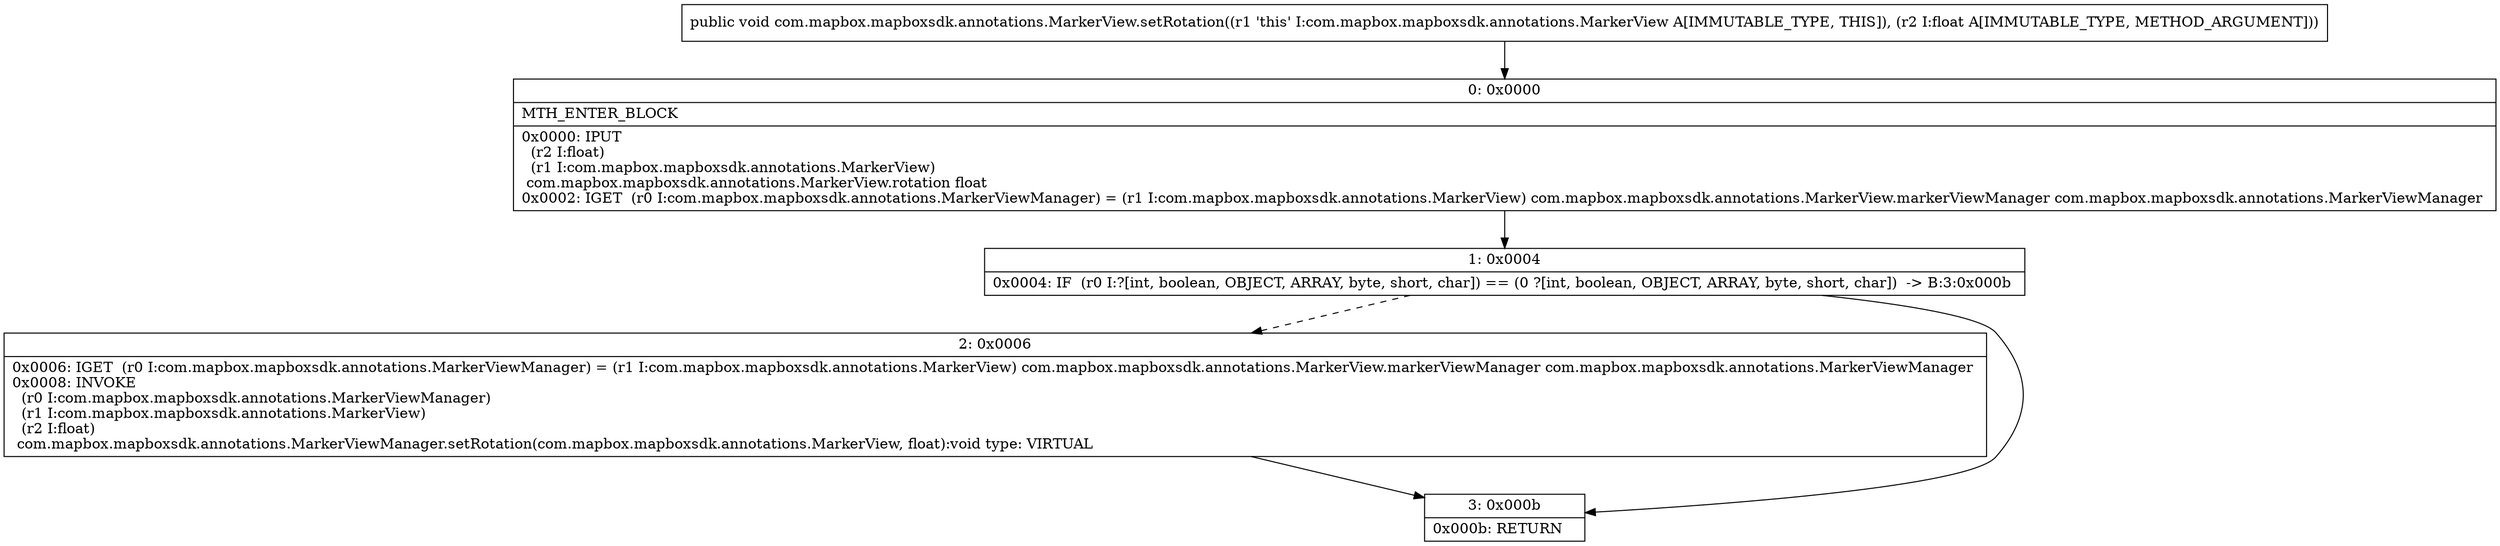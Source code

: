 digraph "CFG forcom.mapbox.mapboxsdk.annotations.MarkerView.setRotation(F)V" {
Node_0 [shape=record,label="{0\:\ 0x0000|MTH_ENTER_BLOCK\l|0x0000: IPUT  \l  (r2 I:float)\l  (r1 I:com.mapbox.mapboxsdk.annotations.MarkerView)\l com.mapbox.mapboxsdk.annotations.MarkerView.rotation float \l0x0002: IGET  (r0 I:com.mapbox.mapboxsdk.annotations.MarkerViewManager) = (r1 I:com.mapbox.mapboxsdk.annotations.MarkerView) com.mapbox.mapboxsdk.annotations.MarkerView.markerViewManager com.mapbox.mapboxsdk.annotations.MarkerViewManager \l}"];
Node_1 [shape=record,label="{1\:\ 0x0004|0x0004: IF  (r0 I:?[int, boolean, OBJECT, ARRAY, byte, short, char]) == (0 ?[int, boolean, OBJECT, ARRAY, byte, short, char])  \-\> B:3:0x000b \l}"];
Node_2 [shape=record,label="{2\:\ 0x0006|0x0006: IGET  (r0 I:com.mapbox.mapboxsdk.annotations.MarkerViewManager) = (r1 I:com.mapbox.mapboxsdk.annotations.MarkerView) com.mapbox.mapboxsdk.annotations.MarkerView.markerViewManager com.mapbox.mapboxsdk.annotations.MarkerViewManager \l0x0008: INVOKE  \l  (r0 I:com.mapbox.mapboxsdk.annotations.MarkerViewManager)\l  (r1 I:com.mapbox.mapboxsdk.annotations.MarkerView)\l  (r2 I:float)\l com.mapbox.mapboxsdk.annotations.MarkerViewManager.setRotation(com.mapbox.mapboxsdk.annotations.MarkerView, float):void type: VIRTUAL \l}"];
Node_3 [shape=record,label="{3\:\ 0x000b|0x000b: RETURN   \l}"];
MethodNode[shape=record,label="{public void com.mapbox.mapboxsdk.annotations.MarkerView.setRotation((r1 'this' I:com.mapbox.mapboxsdk.annotations.MarkerView A[IMMUTABLE_TYPE, THIS]), (r2 I:float A[IMMUTABLE_TYPE, METHOD_ARGUMENT])) }"];
MethodNode -> Node_0;
Node_0 -> Node_1;
Node_1 -> Node_2[style=dashed];
Node_1 -> Node_3;
Node_2 -> Node_3;
}

